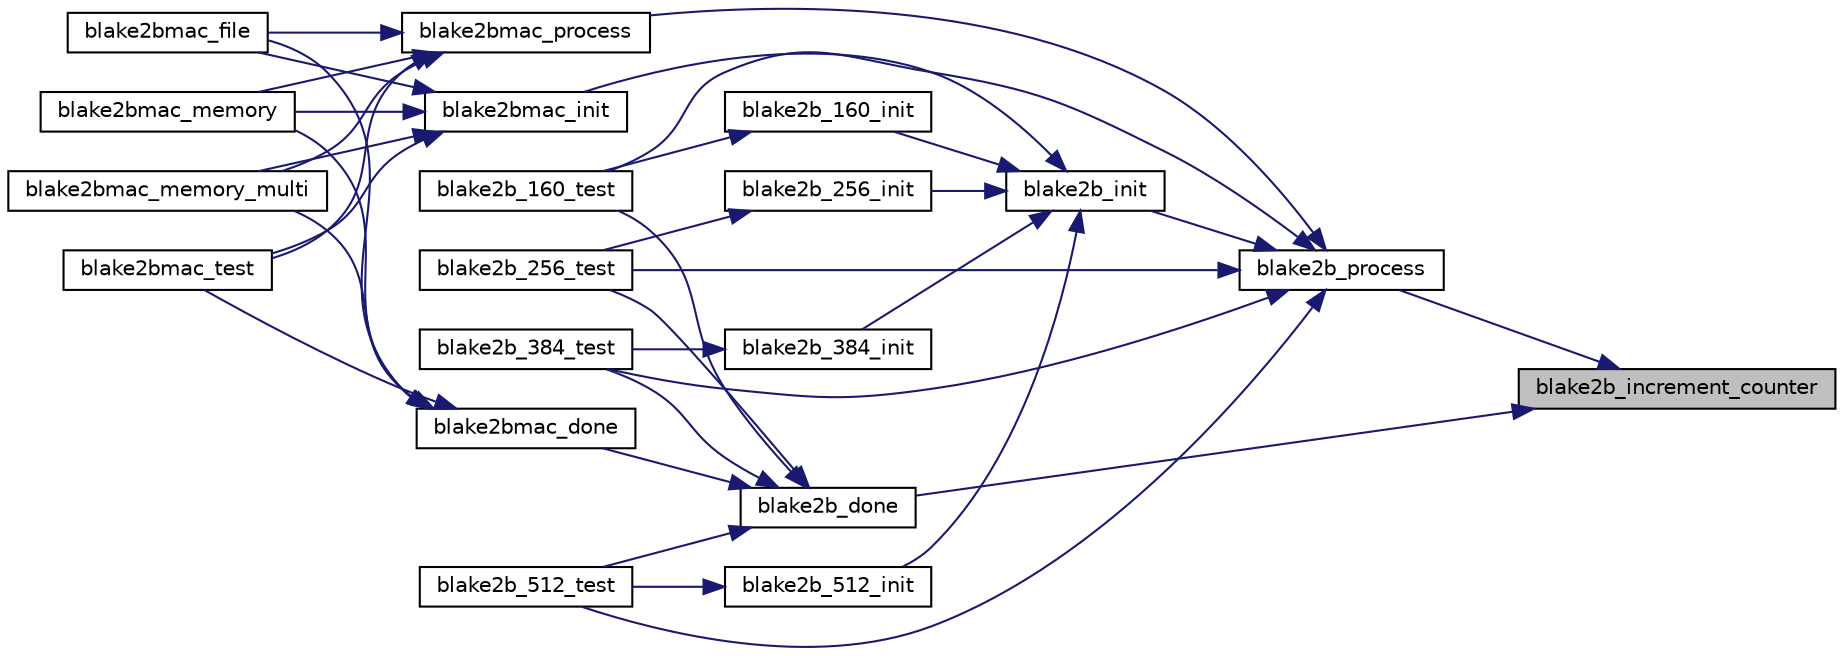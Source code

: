 digraph "blake2b_increment_counter"
{
 // LATEX_PDF_SIZE
  edge [fontname="Helvetica",fontsize="10",labelfontname="Helvetica",labelfontsize="10"];
  node [fontname="Helvetica",fontsize="10",shape=record];
  rankdir="RL";
  Node160 [label="blake2b_increment_counter",height=0.2,width=0.4,color="black", fillcolor="grey75", style="filled", fontcolor="black",tooltip=" "];
  Node160 -> Node161 [dir="back",color="midnightblue",fontsize="10",style="solid",fontname="Helvetica"];
  Node161 [label="blake2b_done",height=0.2,width=0.4,color="black", fillcolor="white", style="filled",URL="$blake2b_8c.html#a0f0734cf05cdaa86e4658738c06653c2",tooltip="Terminate the hash to get the digest."];
  Node161 -> Node162 [dir="back",color="midnightblue",fontsize="10",style="solid",fontname="Helvetica"];
  Node162 [label="blake2b_160_test",height=0.2,width=0.4,color="black", fillcolor="white", style="filled",URL="$blake2b_8c.html#ada54df5eb119d8d34e55c004c98fa1c5",tooltip="Self-test the hash."];
  Node161 -> Node163 [dir="back",color="midnightblue",fontsize="10",style="solid",fontname="Helvetica"];
  Node163 [label="blake2b_256_test",height=0.2,width=0.4,color="black", fillcolor="white", style="filled",URL="$blake2b_8c.html#a53be5fcfcd1910bf5aae5013563e396b",tooltip="Self-test the hash."];
  Node161 -> Node164 [dir="back",color="midnightblue",fontsize="10",style="solid",fontname="Helvetica"];
  Node164 [label="blake2b_384_test",height=0.2,width=0.4,color="black", fillcolor="white", style="filled",URL="$blake2b_8c.html#a7e9931db13f3096dc2521ecc353539c4",tooltip="Self-test the hash."];
  Node161 -> Node165 [dir="back",color="midnightblue",fontsize="10",style="solid",fontname="Helvetica"];
  Node165 [label="blake2b_512_test",height=0.2,width=0.4,color="black", fillcolor="white", style="filled",URL="$blake2b_8c.html#ad2bd405cb693aaaef5ea8811859eddd0",tooltip="Self-test the hash."];
  Node161 -> Node166 [dir="back",color="midnightblue",fontsize="10",style="solid",fontname="Helvetica"];
  Node166 [label="blake2bmac_done",height=0.2,width=0.4,color="black", fillcolor="white", style="filled",URL="$blake2bmac_8c.html#a9e287a6617ddcbeae84b0f486990aa11",tooltip="Terminate a BLAKE2B MAC session."];
  Node166 -> Node167 [dir="back",color="midnightblue",fontsize="10",style="solid",fontname="Helvetica"];
  Node167 [label="blake2bmac_file",height=0.2,width=0.4,color="black", fillcolor="white", style="filled",URL="$blake2bmac__file_8c.html#a372c957a4b186ee3a6f737eacfd0b9b3",tooltip="BLAKE2B MAC a file."];
  Node166 -> Node168 [dir="back",color="midnightblue",fontsize="10",style="solid",fontname="Helvetica"];
  Node168 [label="blake2bmac_memory",height=0.2,width=0.4,color="black", fillcolor="white", style="filled",URL="$blake2bmac__memory_8c.html#a77f61ab09e05bfd6b7953ec24b3f55c0",tooltip="BLAKE2B MAC a block of memory to produce the authentication tag."];
  Node166 -> Node169 [dir="back",color="midnightblue",fontsize="10",style="solid",fontname="Helvetica"];
  Node169 [label="blake2bmac_memory_multi",height=0.2,width=0.4,color="black", fillcolor="white", style="filled",URL="$blake2bmac__memory__multi_8c.html#aec804c047997d283f5b0d8ec8b8c20c0",tooltip="BLAKE2B MAC multiple blocks of memory to produce the authentication tag."];
  Node166 -> Node170 [dir="back",color="midnightblue",fontsize="10",style="solid",fontname="Helvetica"];
  Node170 [label="blake2bmac_test",height=0.2,width=0.4,color="black", fillcolor="white", style="filled",URL="$blake2bmac__test_8c.html#ad73d93774d527ef21c4fa0da9bafbb60",tooltip=" "];
  Node160 -> Node171 [dir="back",color="midnightblue",fontsize="10",style="solid",fontname="Helvetica"];
  Node171 [label="blake2b_process",height=0.2,width=0.4,color="black", fillcolor="white", style="filled",URL="$blake2b_8c.html#abba3140d3bca5aaf1130479604e26580",tooltip="Process a block of memory through the hash."];
  Node171 -> Node172 [dir="back",color="midnightblue",fontsize="10",style="solid",fontname="Helvetica"];
  Node172 [label="blake2b_init",height=0.2,width=0.4,color="black", fillcolor="white", style="filled",URL="$blake2b_8c.html#a1f07c7dccb6eb40dfd3c86314c103174",tooltip="Initialize the hash/MAC state."];
  Node172 -> Node173 [dir="back",color="midnightblue",fontsize="10",style="solid",fontname="Helvetica"];
  Node173 [label="blake2b_160_init",height=0.2,width=0.4,color="black", fillcolor="white", style="filled",URL="$blake2b_8c.html#a052af9541a8f79e9217d996de94b1b8a",tooltip="Initialize the hash state."];
  Node173 -> Node162 [dir="back",color="midnightblue",fontsize="10",style="solid",fontname="Helvetica"];
  Node172 -> Node174 [dir="back",color="midnightblue",fontsize="10",style="solid",fontname="Helvetica"];
  Node174 [label="blake2b_256_init",height=0.2,width=0.4,color="black", fillcolor="white", style="filled",URL="$blake2b_8c.html#ae4b7d7f4c73a528fc5a3ebcec766025b",tooltip="Initialize the hash state."];
  Node174 -> Node163 [dir="back",color="midnightblue",fontsize="10",style="solid",fontname="Helvetica"];
  Node172 -> Node175 [dir="back",color="midnightblue",fontsize="10",style="solid",fontname="Helvetica"];
  Node175 [label="blake2b_384_init",height=0.2,width=0.4,color="black", fillcolor="white", style="filled",URL="$blake2b_8c.html#a95985494dcd2c6b0106b3f15499ccf42",tooltip="Initialize the hash state."];
  Node175 -> Node164 [dir="back",color="midnightblue",fontsize="10",style="solid",fontname="Helvetica"];
  Node172 -> Node176 [dir="back",color="midnightblue",fontsize="10",style="solid",fontname="Helvetica"];
  Node176 [label="blake2b_512_init",height=0.2,width=0.4,color="black", fillcolor="white", style="filled",URL="$blake2b_8c.html#adb0897fdd5dee9830adcb23b19ebe0f1",tooltip="Initialize the hash state."];
  Node176 -> Node165 [dir="back",color="midnightblue",fontsize="10",style="solid",fontname="Helvetica"];
  Node172 -> Node177 [dir="back",color="midnightblue",fontsize="10",style="solid",fontname="Helvetica"];
  Node177 [label="blake2bmac_init",height=0.2,width=0.4,color="black", fillcolor="white", style="filled",URL="$blake2bmac_8c.html#af04b5fc328376e2434cdff29e2beae41",tooltip="Initialize an BLAKE2B MAC context."];
  Node177 -> Node167 [dir="back",color="midnightblue",fontsize="10",style="solid",fontname="Helvetica"];
  Node177 -> Node168 [dir="back",color="midnightblue",fontsize="10",style="solid",fontname="Helvetica"];
  Node177 -> Node169 [dir="back",color="midnightblue",fontsize="10",style="solid",fontname="Helvetica"];
  Node177 -> Node170 [dir="back",color="midnightblue",fontsize="10",style="solid",fontname="Helvetica"];
  Node171 -> Node165 [dir="back",color="midnightblue",fontsize="10",style="solid",fontname="Helvetica"];
  Node171 -> Node164 [dir="back",color="midnightblue",fontsize="10",style="solid",fontname="Helvetica"];
  Node171 -> Node163 [dir="back",color="midnightblue",fontsize="10",style="solid",fontname="Helvetica"];
  Node171 -> Node162 [dir="back",color="midnightblue",fontsize="10",style="solid",fontname="Helvetica"];
  Node171 -> Node178 [dir="back",color="midnightblue",fontsize="10",style="solid",fontname="Helvetica"];
  Node178 [label="blake2bmac_process",height=0.2,width=0.4,color="black", fillcolor="white", style="filled",URL="$blake2bmac_8c.html#a66cfb7a289cebc8a67ebfd6843377d15",tooltip="Process data through BLAKE2B MAC."];
  Node178 -> Node167 [dir="back",color="midnightblue",fontsize="10",style="solid",fontname="Helvetica"];
  Node178 -> Node168 [dir="back",color="midnightblue",fontsize="10",style="solid",fontname="Helvetica"];
  Node178 -> Node169 [dir="back",color="midnightblue",fontsize="10",style="solid",fontname="Helvetica"];
  Node178 -> Node170 [dir="back",color="midnightblue",fontsize="10",style="solid",fontname="Helvetica"];
}
